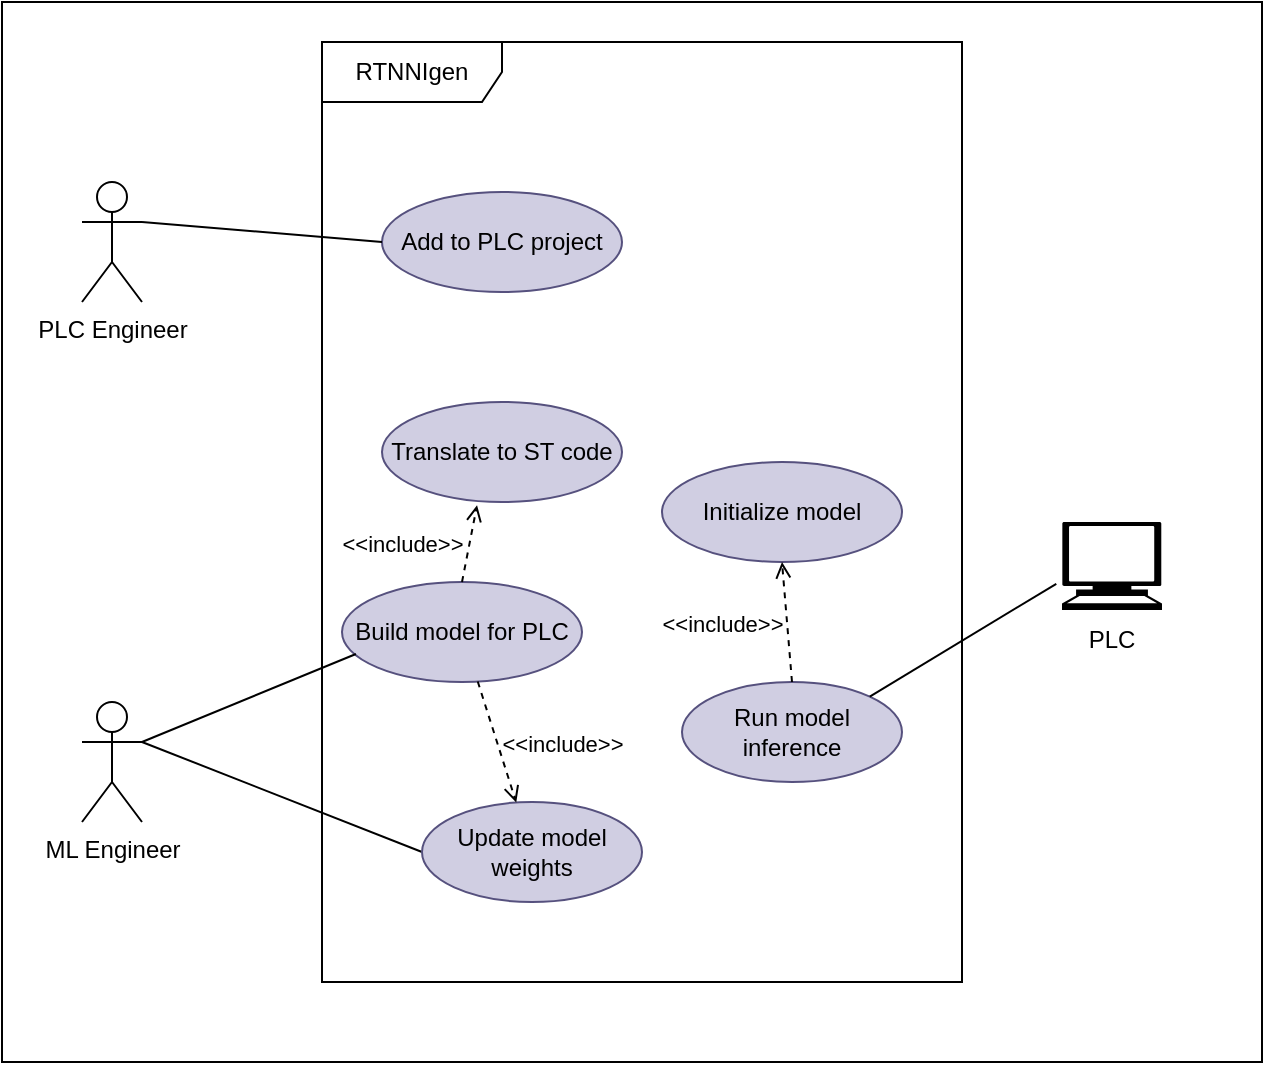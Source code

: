 <mxfile version="23.1.5" type="device">
  <diagram name="Page-1" id="OGsm8ukfqOmUfBKiEBXN">
    <mxGraphModel dx="989" dy="577" grid="1" gridSize="10" guides="1" tooltips="1" connect="1" arrows="1" fold="1" page="1" pageScale="1" pageWidth="827" pageHeight="1169" math="0" shadow="0">
      <root>
        <mxCell id="0" />
        <mxCell id="1" parent="0" />
        <mxCell id="46xWUxOLhVpRb5yckR-c-29" value="" style="rounded=0;whiteSpace=wrap;html=1;" parent="1" vertex="1">
          <mxGeometry x="50" y="110" width="630" height="530" as="geometry" />
        </mxCell>
        <mxCell id="46xWUxOLhVpRb5yckR-c-1" value="ML Engineer" style="shape=umlActor;verticalLabelPosition=bottom;verticalAlign=top;html=1;outlineConnect=0;" parent="1" vertex="1">
          <mxGeometry x="90" y="460" width="30" height="60" as="geometry" />
        </mxCell>
        <mxCell id="46xWUxOLhVpRb5yckR-c-5" value="RTNNIgen" style="shape=umlFrame;whiteSpace=wrap;html=1;pointerEvents=0;width=90;height=30;" parent="1" vertex="1">
          <mxGeometry x="210" y="130" width="320" height="470" as="geometry" />
        </mxCell>
        <mxCell id="46xWUxOLhVpRb5yckR-c-17" value="" style="endArrow=none;html=1;rounded=0;exitX=1;exitY=0.333;exitDx=0;exitDy=0;exitPerimeter=0;entryX=0;entryY=0.5;entryDx=0;entryDy=0;" parent="1" source="46xWUxOLhVpRb5yckR-c-1" target="46xWUxOLhVpRb5yckR-c-19" edge="1">
          <mxGeometry width="50" height="50" relative="1" as="geometry">
            <mxPoint x="560" y="350" as="sourcePoint" />
            <mxPoint x="249.04" y="555.02" as="targetPoint" />
          </mxGeometry>
        </mxCell>
        <mxCell id="46xWUxOLhVpRb5yckR-c-18" value="Build model for PLC" style="ellipse;whiteSpace=wrap;html=1;fillColor=#d0cee2;strokeColor=#56517e;" parent="1" vertex="1">
          <mxGeometry x="220" y="400" width="120" height="50" as="geometry" />
        </mxCell>
        <mxCell id="46xWUxOLhVpRb5yckR-c-19" value="Update model weights" style="ellipse;whiteSpace=wrap;html=1;fillColor=#d0cee2;strokeColor=#56517e;" parent="1" vertex="1">
          <mxGeometry x="260" y="510" width="110" height="50" as="geometry" />
        </mxCell>
        <mxCell id="46xWUxOLhVpRb5yckR-c-20" value="&amp;lt;&amp;lt;include&amp;gt;&amp;gt;" style="html=1;verticalAlign=bottom;labelBackgroundColor=none;endArrow=open;endFill=0;dashed=1;rounded=0;" parent="1" source="46xWUxOLhVpRb5yckR-c-18" target="46xWUxOLhVpRb5yckR-c-19" edge="1">
          <mxGeometry x="0.611" y="28" width="160" relative="1" as="geometry">
            <mxPoint x="500" y="330" as="sourcePoint" />
            <mxPoint x="660" y="330" as="targetPoint" />
            <mxPoint as="offset" />
          </mxGeometry>
        </mxCell>
        <mxCell id="46xWUxOLhVpRb5yckR-c-21" value="Run model inference" style="ellipse;whiteSpace=wrap;html=1;fillColor=#d0cee2;strokeColor=#56517e;" parent="1" vertex="1">
          <mxGeometry x="390" y="450" width="110" height="50" as="geometry" />
        </mxCell>
        <mxCell id="46xWUxOLhVpRb5yckR-c-24" value="" style="endArrow=none;html=1;rounded=0;exitX=0.058;exitY=0.72;exitDx=0;exitDy=0;exitPerimeter=0;entryX=1;entryY=0.333;entryDx=0;entryDy=0;entryPerimeter=0;" parent="1" source="46xWUxOLhVpRb5yckR-c-18" target="46xWUxOLhVpRb5yckR-c-1" edge="1">
          <mxGeometry width="50" height="50" relative="1" as="geometry">
            <mxPoint x="100" y="390" as="sourcePoint" />
            <mxPoint x="289" y="560" as="targetPoint" />
          </mxGeometry>
        </mxCell>
        <mxCell id="46xWUxOLhVpRb5yckR-c-25" value="Initialize model" style="ellipse;whiteSpace=wrap;html=1;fillColor=#d0cee2;strokeColor=#56517e;" parent="1" vertex="1">
          <mxGeometry x="380" y="340" width="120" height="50" as="geometry" />
        </mxCell>
        <mxCell id="46xWUxOLhVpRb5yckR-c-27" value="&amp;lt;&amp;lt;include&amp;gt;&amp;gt;" style="html=1;verticalAlign=bottom;labelBackgroundColor=none;endArrow=open;endFill=0;dashed=1;rounded=0;exitX=0.5;exitY=0;exitDx=0;exitDy=0;entryX=0.5;entryY=1;entryDx=0;entryDy=0;" parent="1" source="46xWUxOLhVpRb5yckR-c-21" target="46xWUxOLhVpRb5yckR-c-25" edge="1">
          <mxGeometry x="-0.241" y="33" width="160" relative="1" as="geometry">
            <mxPoint x="575" y="348" as="sourcePoint" />
            <mxPoint x="565" y="580" as="targetPoint" />
            <mxPoint as="offset" />
          </mxGeometry>
        </mxCell>
        <mxCell id="dun-VHuZu8ddW3UaoiJL-1" value="PLC Engineer" style="shape=umlActor;verticalLabelPosition=bottom;verticalAlign=top;html=1;outlineConnect=0;" vertex="1" parent="1">
          <mxGeometry x="90" y="200" width="30" height="60" as="geometry" />
        </mxCell>
        <mxCell id="dun-VHuZu8ddW3UaoiJL-2" value="Translate to ST code" style="ellipse;whiteSpace=wrap;html=1;fillColor=#d0cee2;strokeColor=#56517e;" vertex="1" parent="1">
          <mxGeometry x="240" y="310" width="120" height="50" as="geometry" />
        </mxCell>
        <mxCell id="dun-VHuZu8ddW3UaoiJL-3" value="&amp;lt;&amp;lt;include&amp;gt;&amp;gt;" style="html=1;verticalAlign=bottom;labelBackgroundColor=none;endArrow=open;endFill=0;dashed=1;rounded=0;exitX=0.5;exitY=0;exitDx=0;exitDy=0;entryX=0.396;entryY=1.032;entryDx=0;entryDy=0;entryPerimeter=0;" edge="1" parent="1" source="46xWUxOLhVpRb5yckR-c-18" target="dun-VHuZu8ddW3UaoiJL-2">
          <mxGeometry x="-0.793" y="31" width="160" relative="1" as="geometry">
            <mxPoint x="485" y="360" as="sourcePoint" />
            <mxPoint x="424" y="219" as="targetPoint" />
            <mxPoint as="offset" />
          </mxGeometry>
        </mxCell>
        <mxCell id="dun-VHuZu8ddW3UaoiJL-4" value="Add to PLC project" style="ellipse;whiteSpace=wrap;html=1;fillColor=#d0cee2;strokeColor=#56517e;" vertex="1" parent="1">
          <mxGeometry x="240" y="205" width="120" height="50" as="geometry" />
        </mxCell>
        <mxCell id="dun-VHuZu8ddW3UaoiJL-5" value="" style="endArrow=none;html=1;rounded=0;exitX=0;exitY=0.5;exitDx=0;exitDy=0;entryX=1;entryY=0.333;entryDx=0;entryDy=0;entryPerimeter=0;" edge="1" parent="1" source="dun-VHuZu8ddW3UaoiJL-4" target="dun-VHuZu8ddW3UaoiJL-1">
          <mxGeometry width="50" height="50" relative="1" as="geometry">
            <mxPoint x="237" y="446" as="sourcePoint" />
            <mxPoint x="130" y="490" as="targetPoint" />
          </mxGeometry>
        </mxCell>
        <mxCell id="dun-VHuZu8ddW3UaoiJL-6" value="" style="shape=mxgraph.signs.tech.computer;html=1;pointerEvents=1;fillColor=#000000;strokeColor=none;verticalLabelPosition=bottom;verticalAlign=top;align=center;" vertex="1" parent="1">
          <mxGeometry x="580" y="370" width="50" height="44" as="geometry" />
        </mxCell>
        <mxCell id="dun-VHuZu8ddW3UaoiJL-7" value="PLC" style="text;html=1;align=center;verticalAlign=middle;whiteSpace=wrap;rounded=0;" vertex="1" parent="1">
          <mxGeometry x="575" y="414" width="60" height="30" as="geometry" />
        </mxCell>
        <mxCell id="dun-VHuZu8ddW3UaoiJL-8" value="" style="endArrow=none;html=1;rounded=0;exitX=-0.057;exitY=0.702;exitDx=0;exitDy=0;entryX=1;entryY=0;entryDx=0;entryDy=0;exitPerimeter=0;" edge="1" parent="1" source="dun-VHuZu8ddW3UaoiJL-6" target="46xWUxOLhVpRb5yckR-c-21">
          <mxGeometry width="50" height="50" relative="1" as="geometry">
            <mxPoint x="250" y="240" as="sourcePoint" />
            <mxPoint x="130" y="230" as="targetPoint" />
          </mxGeometry>
        </mxCell>
      </root>
    </mxGraphModel>
  </diagram>
</mxfile>
